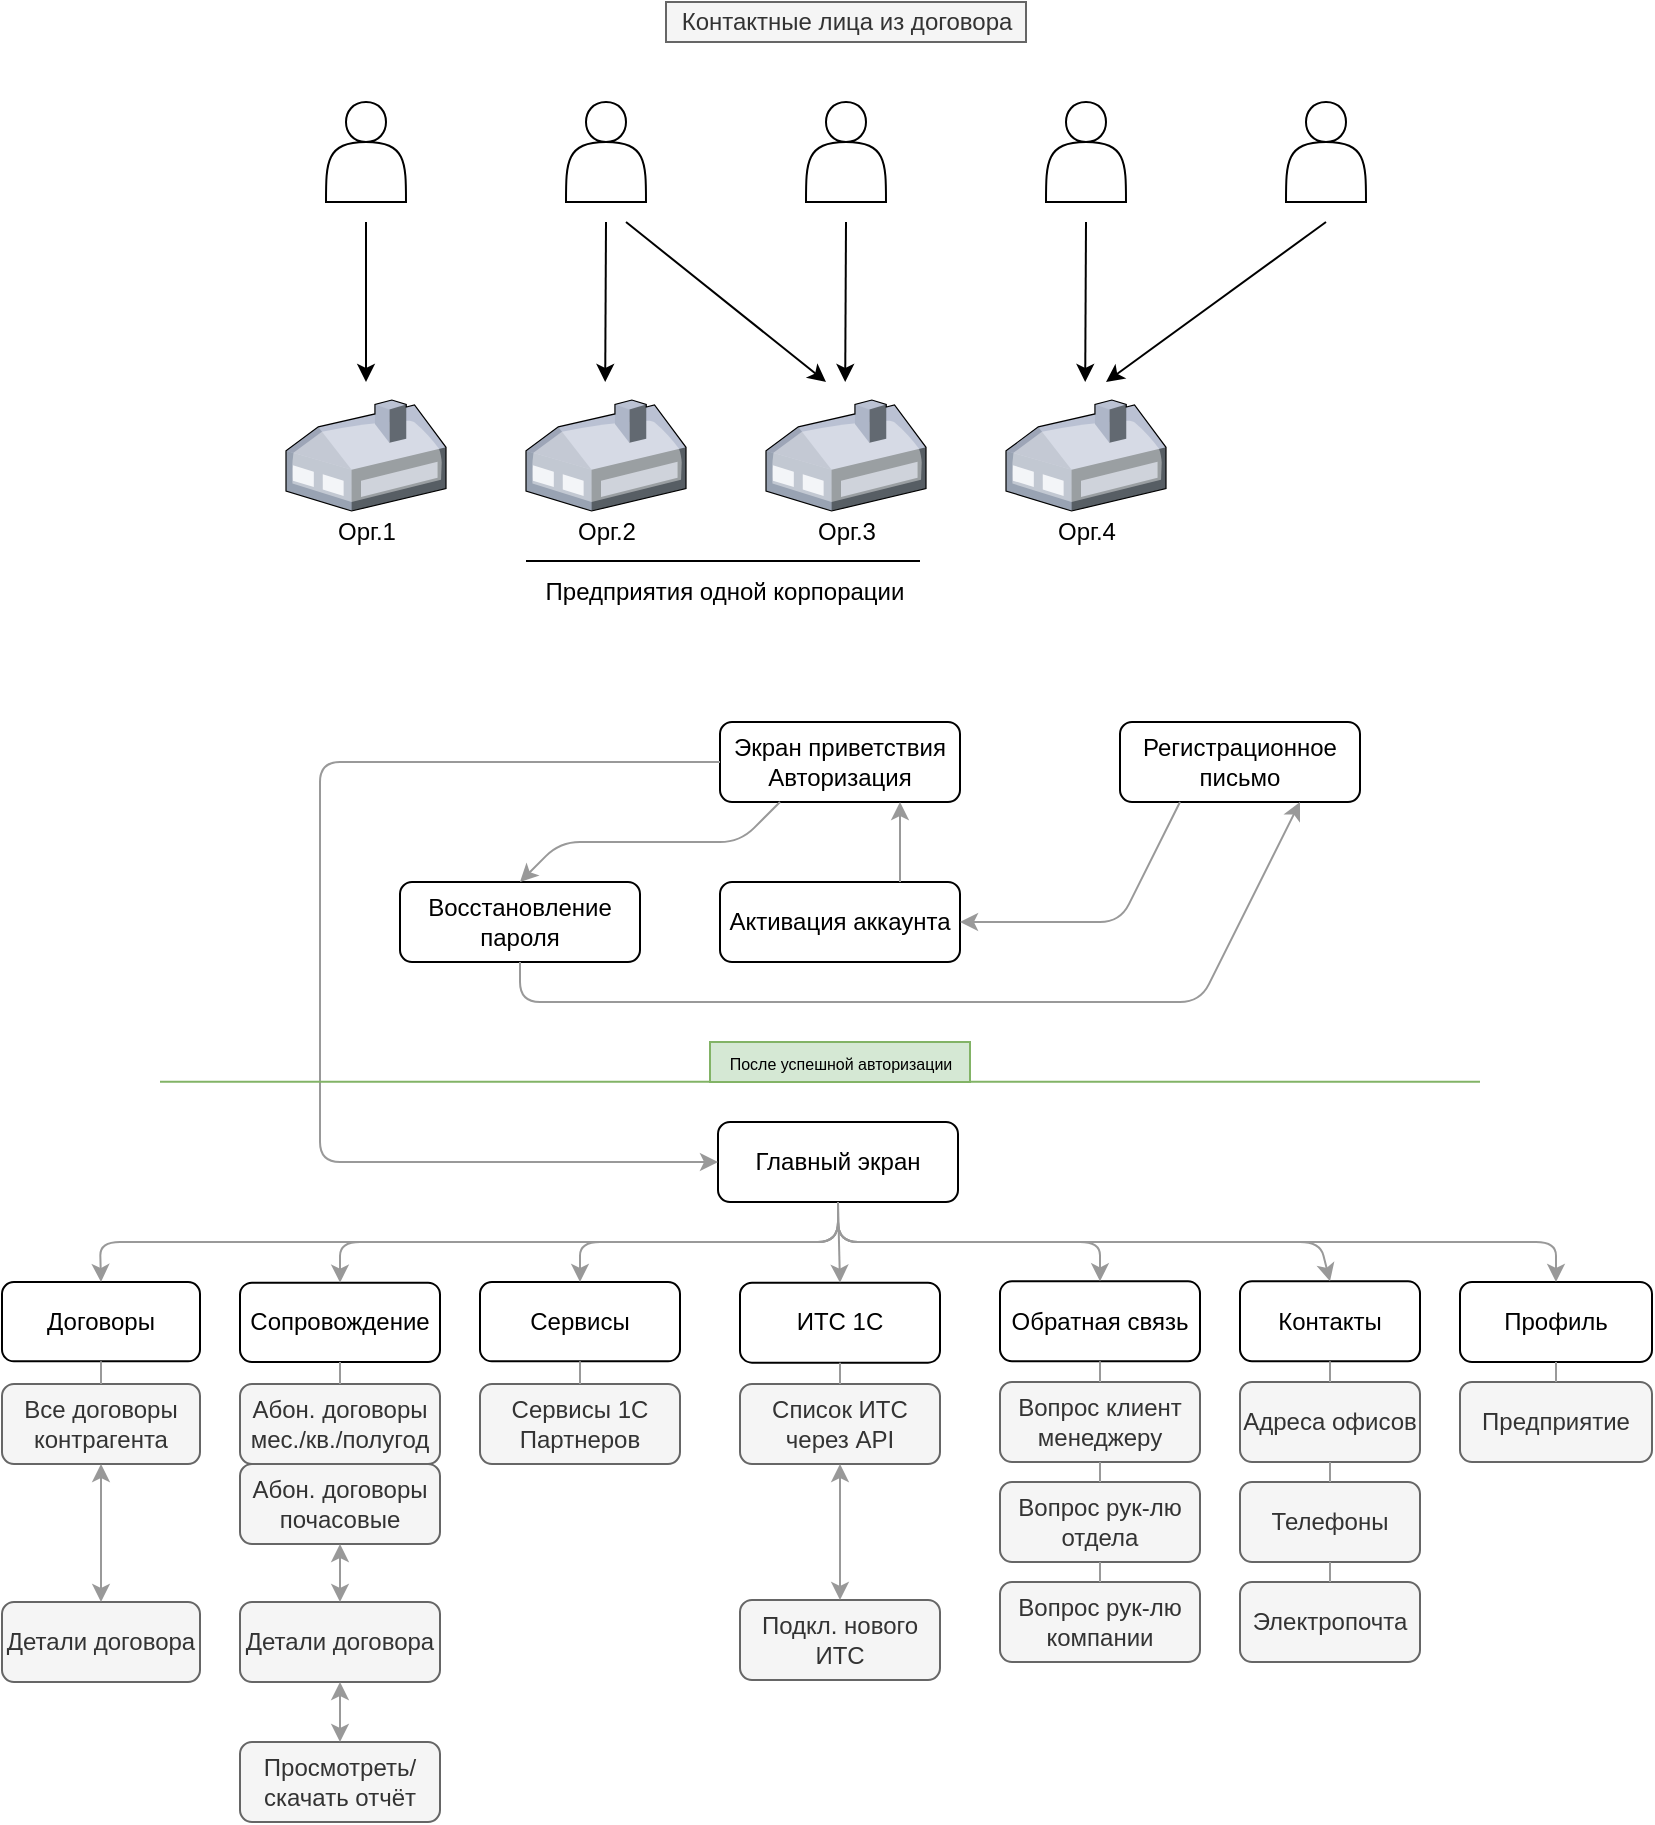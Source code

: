 <mxfile version="18.0.1" type="github">
  <diagram id="Sighrr5EJc3nkvVo9MGu" name="Страница 1">
    <mxGraphModel dx="934" dy="409" grid="1" gridSize="10" guides="1" tooltips="1" connect="1" arrows="1" fold="1" page="1" pageScale="1" pageWidth="827" pageHeight="1169" math="0" shadow="0">
      <root>
        <mxCell id="0" />
        <mxCell id="1" parent="0" />
        <mxCell id="64zmmEyAMitg9ue6WrV5-5" value="" style="verticalLabelPosition=bottom;sketch=0;aspect=fixed;html=1;verticalAlign=top;strokeColor=none;align=center;outlineConnect=0;shape=mxgraph.citrix.home_office;" vertex="1" parent="1">
          <mxGeometry x="143" y="239" width="80" height="55.5" as="geometry" />
        </mxCell>
        <mxCell id="64zmmEyAMitg9ue6WrV5-6" value="" style="verticalLabelPosition=bottom;sketch=0;aspect=fixed;html=1;verticalAlign=top;strokeColor=none;align=center;outlineConnect=0;shape=mxgraph.citrix.home_office;" vertex="1" parent="1">
          <mxGeometry x="263" y="239" width="80" height="55.5" as="geometry" />
        </mxCell>
        <mxCell id="64zmmEyAMitg9ue6WrV5-7" value="" style="verticalLabelPosition=bottom;sketch=0;aspect=fixed;html=1;verticalAlign=top;strokeColor=none;align=center;outlineConnect=0;shape=mxgraph.citrix.home_office;" vertex="1" parent="1">
          <mxGeometry x="383" y="239" width="80" height="55.5" as="geometry" />
        </mxCell>
        <mxCell id="64zmmEyAMitg9ue6WrV5-9" value="" style="endArrow=classic;html=1;rounded=0;" edge="1" parent="1">
          <mxGeometry width="50" height="50" relative="1" as="geometry">
            <mxPoint x="183" y="150" as="sourcePoint" />
            <mxPoint x="183" y="230" as="targetPoint" />
          </mxGeometry>
        </mxCell>
        <mxCell id="64zmmEyAMitg9ue6WrV5-10" value="" style="endArrow=classic;html=1;rounded=0;" edge="1" parent="1">
          <mxGeometry width="50" height="50" relative="1" as="geometry">
            <mxPoint x="303" y="150" as="sourcePoint" />
            <mxPoint x="302.6" y="230" as="targetPoint" />
          </mxGeometry>
        </mxCell>
        <mxCell id="64zmmEyAMitg9ue6WrV5-11" value="" style="endArrow=classic;html=1;rounded=0;" edge="1" parent="1">
          <mxGeometry width="50" height="50" relative="1" as="geometry">
            <mxPoint x="423" y="150" as="sourcePoint" />
            <mxPoint x="422.6" y="230" as="targetPoint" />
          </mxGeometry>
        </mxCell>
        <mxCell id="64zmmEyAMitg9ue6WrV5-12" value="" style="endArrow=classic;html=1;rounded=0;" edge="1" parent="1">
          <mxGeometry width="50" height="50" relative="1" as="geometry">
            <mxPoint x="313" y="150" as="sourcePoint" />
            <mxPoint x="413" y="230" as="targetPoint" />
          </mxGeometry>
        </mxCell>
        <mxCell id="64zmmEyAMitg9ue6WrV5-13" value="Контактные лица из договора" style="text;html=1;align=center;verticalAlign=middle;resizable=0;points=[];autosize=1;strokeColor=#666666;fillColor=#f5f5f5;fontColor=#333333;" vertex="1" parent="1">
          <mxGeometry x="333" y="40" width="180" height="20" as="geometry" />
        </mxCell>
        <mxCell id="64zmmEyAMitg9ue6WrV5-14" value="Орг.1" style="text;html=1;align=center;verticalAlign=middle;resizable=0;points=[];autosize=1;strokeColor=none;fillColor=none;" vertex="1" parent="1">
          <mxGeometry x="163" y="294.5" width="40" height="20" as="geometry" />
        </mxCell>
        <mxCell id="64zmmEyAMitg9ue6WrV5-15" value="Орг.2" style="text;html=1;align=center;verticalAlign=middle;resizable=0;points=[];autosize=1;strokeColor=none;fillColor=none;" vertex="1" parent="1">
          <mxGeometry x="283" y="294.5" width="40" height="20" as="geometry" />
        </mxCell>
        <mxCell id="64zmmEyAMitg9ue6WrV5-16" value="Орг.3" style="text;html=1;align=center;verticalAlign=middle;resizable=0;points=[];autosize=1;strokeColor=none;fillColor=none;" vertex="1" parent="1">
          <mxGeometry x="403" y="294.5" width="40" height="20" as="geometry" />
        </mxCell>
        <mxCell id="64zmmEyAMitg9ue6WrV5-17" value="" style="shape=actor;whiteSpace=wrap;html=1;" vertex="1" parent="1">
          <mxGeometry x="163" y="90" width="40" height="50" as="geometry" />
        </mxCell>
        <mxCell id="64zmmEyAMitg9ue6WrV5-18" value="" style="shape=actor;whiteSpace=wrap;html=1;" vertex="1" parent="1">
          <mxGeometry x="283" y="90" width="40" height="50" as="geometry" />
        </mxCell>
        <mxCell id="64zmmEyAMitg9ue6WrV5-19" value="" style="shape=actor;whiteSpace=wrap;html=1;" vertex="1" parent="1">
          <mxGeometry x="403" y="90" width="40" height="50" as="geometry" />
        </mxCell>
        <mxCell id="64zmmEyAMitg9ue6WrV5-20" value="" style="verticalLabelPosition=bottom;sketch=0;aspect=fixed;html=1;verticalAlign=top;strokeColor=none;align=center;outlineConnect=0;shape=mxgraph.citrix.home_office;" vertex="1" parent="1">
          <mxGeometry x="503" y="239" width="80" height="55.5" as="geometry" />
        </mxCell>
        <mxCell id="64zmmEyAMitg9ue6WrV5-21" value="" style="endArrow=classic;html=1;rounded=0;" edge="1" parent="1">
          <mxGeometry width="50" height="50" relative="1" as="geometry">
            <mxPoint x="543" y="150" as="sourcePoint" />
            <mxPoint x="542.6" y="230.0" as="targetPoint" />
          </mxGeometry>
        </mxCell>
        <mxCell id="64zmmEyAMitg9ue6WrV5-22" value="Орг.4" style="text;html=1;align=center;verticalAlign=middle;resizable=0;points=[];autosize=1;strokeColor=none;fillColor=none;" vertex="1" parent="1">
          <mxGeometry x="523" y="294.5" width="40" height="20" as="geometry" />
        </mxCell>
        <mxCell id="64zmmEyAMitg9ue6WrV5-23" value="" style="shape=actor;whiteSpace=wrap;html=1;" vertex="1" parent="1">
          <mxGeometry x="523" y="90" width="40" height="50" as="geometry" />
        </mxCell>
        <mxCell id="64zmmEyAMitg9ue6WrV5-25" value="" style="endArrow=classic;html=1;rounded=0;" edge="1" parent="1">
          <mxGeometry width="50" height="50" relative="1" as="geometry">
            <mxPoint x="663" y="150" as="sourcePoint" />
            <mxPoint x="553" y="230" as="targetPoint" />
          </mxGeometry>
        </mxCell>
        <mxCell id="64zmmEyAMitg9ue6WrV5-37" value="" style="shape=actor;whiteSpace=wrap;html=1;" vertex="1" parent="1">
          <mxGeometry x="643" y="90" width="40" height="50" as="geometry" />
        </mxCell>
        <mxCell id="64zmmEyAMitg9ue6WrV5-43" value="" style="line;strokeWidth=1;rotatable=0;dashed=0;labelPosition=right;align=left;verticalAlign=middle;spacingTop=0;spacingLeft=6;points=[];portConstraint=eastwest;" vertex="1" parent="1">
          <mxGeometry x="263" y="314.5" width="197" height="10" as="geometry" />
        </mxCell>
        <mxCell id="64zmmEyAMitg9ue6WrV5-44" value="Предприятия одной корпорации" style="text;html=1;align=center;verticalAlign=middle;resizable=0;points=[];autosize=1;strokeColor=none;fillColor=none;" vertex="1" parent="1">
          <mxGeometry x="266.5" y="324.5" width="190" height="20" as="geometry" />
        </mxCell>
        <mxCell id="64zmmEyAMitg9ue6WrV5-46" value="Экран приветствия&lt;br&gt;Авторизация" style="rounded=1;whiteSpace=wrap;html=1;" vertex="1" parent="1">
          <mxGeometry x="360" y="400" width="120" height="40" as="geometry" />
        </mxCell>
        <mxCell id="64zmmEyAMitg9ue6WrV5-47" value="Главный экран" style="rounded=1;whiteSpace=wrap;html=1;" vertex="1" parent="1">
          <mxGeometry x="359" y="600" width="120" height="40" as="geometry" />
        </mxCell>
        <mxCell id="64zmmEyAMitg9ue6WrV5-48" value="" style="endArrow=classic;html=1;rounded=1;exitX=0;exitY=0.5;exitDx=0;exitDy=0;entryX=0;entryY=0.5;entryDx=0;entryDy=0;strokeColor=#999999;strokeWidth=1;startSize=6;jumpSize=6;" edge="1" parent="1" source="64zmmEyAMitg9ue6WrV5-46" target="64zmmEyAMitg9ue6WrV5-47">
          <mxGeometry width="50" height="50" relative="1" as="geometry">
            <mxPoint x="410" y="570" as="sourcePoint" />
            <mxPoint x="460" y="520" as="targetPoint" />
            <Array as="points">
              <mxPoint x="160" y="420" />
              <mxPoint x="160" y="620" />
            </Array>
          </mxGeometry>
        </mxCell>
        <mxCell id="64zmmEyAMitg9ue6WrV5-49" value="Восстановление пароля" style="rounded=1;whiteSpace=wrap;html=1;" vertex="1" parent="1">
          <mxGeometry x="200" y="480" width="120" height="40" as="geometry" />
        </mxCell>
        <mxCell id="64zmmEyAMitg9ue6WrV5-50" value="Активация аккаунта" style="rounded=1;whiteSpace=wrap;html=1;" vertex="1" parent="1">
          <mxGeometry x="360" y="480" width="120" height="40" as="geometry" />
        </mxCell>
        <mxCell id="64zmmEyAMitg9ue6WrV5-52" value="" style="endArrow=classic;html=1;rounded=1;exitX=0.25;exitY=1;exitDx=0;exitDy=0;strokeColor=#999999;entryX=0.5;entryY=0;entryDx=0;entryDy=0;" edge="1" parent="1" source="64zmmEyAMitg9ue6WrV5-46" target="64zmmEyAMitg9ue6WrV5-49">
          <mxGeometry width="50" height="50" relative="1" as="geometry">
            <mxPoint x="130" y="430" as="sourcePoint" />
            <mxPoint x="190" y="470" as="targetPoint" />
            <Array as="points">
              <mxPoint x="370" y="460" />
              <mxPoint x="280" y="460" />
            </Array>
          </mxGeometry>
        </mxCell>
        <mxCell id="64zmmEyAMitg9ue6WrV5-55" value="Регистрационное письмо" style="rounded=1;whiteSpace=wrap;html=1;" vertex="1" parent="1">
          <mxGeometry x="560" y="400" width="120" height="40" as="geometry" />
        </mxCell>
        <mxCell id="64zmmEyAMitg9ue6WrV5-56" value="" style="endArrow=classic;html=1;rounded=1;exitX=0.25;exitY=1;exitDx=0;exitDy=0;entryX=1;entryY=0.5;entryDx=0;entryDy=0;strokeColor=#999999;" edge="1" parent="1" source="64zmmEyAMitg9ue6WrV5-55" target="64zmmEyAMitg9ue6WrV5-50">
          <mxGeometry width="50" height="50" relative="1" as="geometry">
            <mxPoint x="190" y="450" as="sourcePoint" />
            <mxPoint x="190" y="490" as="targetPoint" />
            <Array as="points">
              <mxPoint x="560" y="500" />
            </Array>
          </mxGeometry>
        </mxCell>
        <mxCell id="64zmmEyAMitg9ue6WrV5-57" value="" style="endArrow=classic;html=1;rounded=1;exitX=0.5;exitY=1;exitDx=0;exitDy=0;entryX=0.75;entryY=1;entryDx=0;entryDy=0;strokeColor=#999999;" edge="1" parent="1" source="64zmmEyAMitg9ue6WrV5-49" target="64zmmEyAMitg9ue6WrV5-55">
          <mxGeometry width="50" height="50" relative="1" as="geometry">
            <mxPoint x="670" y="490" as="sourcePoint" />
            <mxPoint x="660" y="540" as="targetPoint" />
            <Array as="points">
              <mxPoint x="260" y="540" />
              <mxPoint x="600" y="540" />
            </Array>
          </mxGeometry>
        </mxCell>
        <mxCell id="64zmmEyAMitg9ue6WrV5-58" value="" style="endArrow=classic;html=1;rounded=1;exitX=0.75;exitY=0;exitDx=0;exitDy=0;entryX=0.75;entryY=1;entryDx=0;entryDy=0;strokeColor=#999999;" edge="1" parent="1" source="64zmmEyAMitg9ue6WrV5-50" target="64zmmEyAMitg9ue6WrV5-46">
          <mxGeometry width="50" height="50" relative="1" as="geometry">
            <mxPoint x="160" y="450" as="sourcePoint" />
            <mxPoint x="160" y="490" as="targetPoint" />
            <Array as="points" />
          </mxGeometry>
        </mxCell>
        <mxCell id="64zmmEyAMitg9ue6WrV5-59" value="Сервисы" style="rounded=1;whiteSpace=wrap;html=1;" vertex="1" parent="1">
          <mxGeometry x="240" y="680" width="100" height="39.67" as="geometry" />
        </mxCell>
        <mxCell id="64zmmEyAMitg9ue6WrV5-60" value="ИТС 1С" style="rounded=1;whiteSpace=wrap;html=1;" vertex="1" parent="1">
          <mxGeometry x="370" y="680.33" width="100" height="40" as="geometry" />
        </mxCell>
        <mxCell id="64zmmEyAMitg9ue6WrV5-61" value="Обратная связь" style="rounded=1;whiteSpace=wrap;html=1;" vertex="1" parent="1">
          <mxGeometry x="500" y="679.67" width="100" height="40" as="geometry" />
        </mxCell>
        <mxCell id="64zmmEyAMitg9ue6WrV5-62" value="Контакты" style="rounded=1;whiteSpace=wrap;html=1;" vertex="1" parent="1">
          <mxGeometry x="620" y="679.67" width="90" height="40" as="geometry" />
        </mxCell>
        <mxCell id="64zmmEyAMitg9ue6WrV5-63" value="Профиль" style="rounded=1;whiteSpace=wrap;html=1;" vertex="1" parent="1">
          <mxGeometry x="730" y="680" width="96" height="40" as="geometry" />
        </mxCell>
        <mxCell id="64zmmEyAMitg9ue6WrV5-64" value="Сопровождение" style="rounded=1;whiteSpace=wrap;html=1;" vertex="1" parent="1">
          <mxGeometry x="120" y="680.33" width="100" height="39.67" as="geometry" />
        </mxCell>
        <mxCell id="64zmmEyAMitg9ue6WrV5-65" value="Договоры" style="rounded=1;whiteSpace=wrap;html=1;" vertex="1" parent="1">
          <mxGeometry x="1" y="680" width="99" height="39.67" as="geometry" />
        </mxCell>
        <mxCell id="64zmmEyAMitg9ue6WrV5-68" value="" style="endArrow=classic;html=1;rounded=1;exitX=0.5;exitY=1;exitDx=0;exitDy=0;entryX=0.5;entryY=0;entryDx=0;entryDy=0;strokeColor=#999999;" edge="1" parent="1" source="64zmmEyAMitg9ue6WrV5-47" target="64zmmEyAMitg9ue6WrV5-60">
          <mxGeometry width="50" height="50" relative="1" as="geometry">
            <mxPoint x="160" y="450" as="sourcePoint" />
            <mxPoint x="160" y="490" as="targetPoint" />
            <Array as="points" />
          </mxGeometry>
        </mxCell>
        <mxCell id="64zmmEyAMitg9ue6WrV5-69" value="" style="endArrow=classic;html=1;rounded=1;entryX=0.5;entryY=0;entryDx=0;entryDy=0;strokeColor=#999999;exitX=0.5;exitY=1;exitDx=0;exitDy=0;" edge="1" parent="1" source="64zmmEyAMitg9ue6WrV5-47" target="64zmmEyAMitg9ue6WrV5-59">
          <mxGeometry width="50" height="50" relative="1" as="geometry">
            <mxPoint x="420" y="640" as="sourcePoint" />
            <mxPoint x="430" y="690.33" as="targetPoint" />
            <Array as="points">
              <mxPoint x="419" y="660" />
              <mxPoint x="290" y="660" />
            </Array>
          </mxGeometry>
        </mxCell>
        <mxCell id="64zmmEyAMitg9ue6WrV5-70" value="" style="endArrow=classic;html=1;rounded=1;entryX=0.5;entryY=0;entryDx=0;entryDy=0;strokeColor=#999999;exitX=0.5;exitY=1;exitDx=0;exitDy=0;" edge="1" parent="1" source="64zmmEyAMitg9ue6WrV5-47" target="64zmmEyAMitg9ue6WrV5-64">
          <mxGeometry width="50" height="50" relative="1" as="geometry">
            <mxPoint x="420" y="640" as="sourcePoint" />
            <mxPoint x="319.5" y="690.0" as="targetPoint" />
            <Array as="points">
              <mxPoint x="419" y="660" />
              <mxPoint x="170" y="660" />
            </Array>
          </mxGeometry>
        </mxCell>
        <mxCell id="64zmmEyAMitg9ue6WrV5-71" value="" style="endArrow=classic;html=1;rounded=1;entryX=0.5;entryY=0;entryDx=0;entryDy=0;strokeColor=#999999;exitX=0.5;exitY=1;exitDx=0;exitDy=0;" edge="1" parent="1" source="64zmmEyAMitg9ue6WrV5-47" target="64zmmEyAMitg9ue6WrV5-65">
          <mxGeometry width="50" height="50" relative="1" as="geometry">
            <mxPoint x="420" y="640" as="sourcePoint" />
            <mxPoint x="207.5" y="690.33" as="targetPoint" />
            <Array as="points">
              <mxPoint x="419" y="660" />
              <mxPoint x="50" y="660" />
            </Array>
          </mxGeometry>
        </mxCell>
        <mxCell id="64zmmEyAMitg9ue6WrV5-72" value="" style="endArrow=classic;html=1;rounded=1;entryX=0.5;entryY=0;entryDx=0;entryDy=0;strokeColor=#999999;exitX=0.5;exitY=1;exitDx=0;exitDy=0;" edge="1" parent="1" source="64zmmEyAMitg9ue6WrV5-47" target="64zmmEyAMitg9ue6WrV5-61">
          <mxGeometry width="50" height="50" relative="1" as="geometry">
            <mxPoint x="420" y="640" as="sourcePoint" />
            <mxPoint x="430" y="690.33" as="targetPoint" />
            <Array as="points">
              <mxPoint x="419" y="660" />
              <mxPoint x="550" y="660" />
            </Array>
          </mxGeometry>
        </mxCell>
        <mxCell id="64zmmEyAMitg9ue6WrV5-73" value="" style="endArrow=classic;html=1;rounded=1;exitX=0.5;exitY=1;exitDx=0;exitDy=0;entryX=0.5;entryY=0;entryDx=0;entryDy=0;strokeColor=#999999;" edge="1" parent="1" source="64zmmEyAMitg9ue6WrV5-47" target="64zmmEyAMitg9ue6WrV5-62">
          <mxGeometry width="50" height="50" relative="1" as="geometry">
            <mxPoint x="430" y="650" as="sourcePoint" />
            <mxPoint x="430" y="690.33" as="targetPoint" />
            <Array as="points">
              <mxPoint x="419" y="660" />
              <mxPoint x="660" y="660" />
            </Array>
          </mxGeometry>
        </mxCell>
        <mxCell id="64zmmEyAMitg9ue6WrV5-74" value="" style="endArrow=classic;html=1;rounded=1;exitX=0.5;exitY=1;exitDx=0;exitDy=0;entryX=0.5;entryY=0;entryDx=0;entryDy=0;strokeColor=#999999;" edge="1" parent="1" source="64zmmEyAMitg9ue6WrV5-47" target="64zmmEyAMitg9ue6WrV5-63">
          <mxGeometry width="50" height="50" relative="1" as="geometry">
            <mxPoint x="450" y="670" as="sourcePoint" />
            <mxPoint x="450" y="710.33" as="targetPoint" />
            <Array as="points">
              <mxPoint x="419" y="660" />
              <mxPoint x="778" y="660" />
            </Array>
          </mxGeometry>
        </mxCell>
        <mxCell id="64zmmEyAMitg9ue6WrV5-75" value="Предприятие" style="rounded=1;whiteSpace=wrap;html=1;fillColor=#f5f5f5;fontColor=#333333;strokeColor=#666666;" vertex="1" parent="1">
          <mxGeometry x="730" y="730" width="96" height="40" as="geometry" />
        </mxCell>
        <mxCell id="64zmmEyAMitg9ue6WrV5-78" value="" style="line;strokeWidth=1;rotatable=0;dashed=0;labelPosition=right;align=left;verticalAlign=middle;spacingTop=0;spacingLeft=6;points=[];portConstraint=eastwest;fontSize=8;fillColor=#d5e8d4;strokeColor=#82b366;" vertex="1" parent="1">
          <mxGeometry x="80" y="575" width="660" height="9.87" as="geometry" />
        </mxCell>
        <mxCell id="64zmmEyAMitg9ue6WrV5-79" value="&lt;font style=&quot;font-size: 8px;&quot;&gt;После успешной авторизации&lt;br&gt;&lt;/font&gt;" style="text;html=1;align=center;verticalAlign=middle;resizable=0;points=[];autosize=1;strokeColor=#82b366;fillColor=#d5e8d4;" vertex="1" parent="1">
          <mxGeometry x="355" y="560" width="130" height="20" as="geometry" />
        </mxCell>
        <mxCell id="64zmmEyAMitg9ue6WrV5-80" value="Подкл. нового ИТС" style="rounded=1;whiteSpace=wrap;html=1;fillColor=#f5f5f5;fontColor=#333333;strokeColor=#666666;" vertex="1" parent="1">
          <mxGeometry x="370" y="839" width="100" height="40" as="geometry" />
        </mxCell>
        <mxCell id="64zmmEyAMitg9ue6WrV5-83" value="Адреса офисов" style="rounded=1;whiteSpace=wrap;html=1;fillColor=#f5f5f5;fontColor=#333333;strokeColor=#666666;" vertex="1" parent="1">
          <mxGeometry x="620" y="730" width="90" height="40" as="geometry" />
        </mxCell>
        <mxCell id="64zmmEyAMitg9ue6WrV5-84" value="Телефоны" style="rounded=1;whiteSpace=wrap;html=1;fillColor=#f5f5f5;fontColor=#333333;strokeColor=#666666;" vertex="1" parent="1">
          <mxGeometry x="620" y="780" width="90" height="40" as="geometry" />
        </mxCell>
        <mxCell id="64zmmEyAMitg9ue6WrV5-85" value="Электропочта" style="rounded=1;whiteSpace=wrap;html=1;fillColor=#f5f5f5;fontColor=#333333;strokeColor=#666666;" vertex="1" parent="1">
          <mxGeometry x="620" y="830" width="90" height="40" as="geometry" />
        </mxCell>
        <mxCell id="64zmmEyAMitg9ue6WrV5-87" value="" style="endArrow=none;html=1;rounded=0;fontSize=8;strokeColor=#999999;entryX=0.5;entryY=1;entryDx=0;entryDy=0;" edge="1" parent="1" source="64zmmEyAMitg9ue6WrV5-83" target="64zmmEyAMitg9ue6WrV5-62">
          <mxGeometry relative="1" as="geometry">
            <mxPoint x="295" y="840" as="sourcePoint" />
            <mxPoint x="455" y="840" as="targetPoint" />
          </mxGeometry>
        </mxCell>
        <mxCell id="64zmmEyAMitg9ue6WrV5-88" value="" style="endArrow=none;html=1;rounded=0;fontSize=8;strokeColor=#999999;entryX=0.5;entryY=1;entryDx=0;entryDy=0;exitX=0.5;exitY=0;exitDx=0;exitDy=0;" edge="1" parent="1" source="64zmmEyAMitg9ue6WrV5-84" target="64zmmEyAMitg9ue6WrV5-83">
          <mxGeometry relative="1" as="geometry">
            <mxPoint x="655" y="791" as="sourcePoint" />
            <mxPoint x="655" y="781" as="targetPoint" />
          </mxGeometry>
        </mxCell>
        <mxCell id="64zmmEyAMitg9ue6WrV5-89" value="" style="endArrow=none;html=1;rounded=0;fontSize=8;strokeColor=#999999;entryX=0.5;entryY=1;entryDx=0;entryDy=0;exitX=0.5;exitY=0;exitDx=0;exitDy=0;" edge="1" parent="1" source="64zmmEyAMitg9ue6WrV5-85" target="64zmmEyAMitg9ue6WrV5-84">
          <mxGeometry relative="1" as="geometry">
            <mxPoint x="675" y="742" as="sourcePoint" />
            <mxPoint x="675" y="722" as="targetPoint" />
          </mxGeometry>
        </mxCell>
        <mxCell id="64zmmEyAMitg9ue6WrV5-90" value="Вопрос клиент менеджеру" style="rounded=1;whiteSpace=wrap;html=1;fillColor=#f5f5f5;fontColor=#333333;strokeColor=#666666;" vertex="1" parent="1">
          <mxGeometry x="500" y="730" width="100" height="40" as="geometry" />
        </mxCell>
        <mxCell id="64zmmEyAMitg9ue6WrV5-91" value="Вопрос рук-лю&lt;br&gt;отдела" style="rounded=1;whiteSpace=wrap;html=1;fillColor=#f5f5f5;fontColor=#333333;strokeColor=#666666;" vertex="1" parent="1">
          <mxGeometry x="500" y="780" width="100" height="40" as="geometry" />
        </mxCell>
        <mxCell id="64zmmEyAMitg9ue6WrV5-92" value="Вопрос рук-лю&lt;br&gt;компании" style="rounded=1;whiteSpace=wrap;html=1;fillColor=#f5f5f5;fontColor=#333333;strokeColor=#666666;" vertex="1" parent="1">
          <mxGeometry x="500" y="830" width="100" height="40" as="geometry" />
        </mxCell>
        <mxCell id="64zmmEyAMitg9ue6WrV5-93" value="" style="endArrow=none;html=1;rounded=0;fontSize=8;strokeColor=#999999;entryX=0.5;entryY=1;entryDx=0;entryDy=0;exitX=0.5;exitY=0;exitDx=0;exitDy=0;" edge="1" parent="1" source="64zmmEyAMitg9ue6WrV5-75" target="64zmmEyAMitg9ue6WrV5-63">
          <mxGeometry relative="1" as="geometry">
            <mxPoint x="657" y="750" as="sourcePoint" />
            <mxPoint x="657" y="730" as="targetPoint" />
          </mxGeometry>
        </mxCell>
        <mxCell id="64zmmEyAMitg9ue6WrV5-94" value="" style="endArrow=none;html=1;rounded=0;fontSize=8;strokeColor=#999999;entryX=0.5;entryY=1;entryDx=0;entryDy=0;exitX=0.5;exitY=0;exitDx=0;exitDy=0;" edge="1" parent="1" source="64zmmEyAMitg9ue6WrV5-90" target="64zmmEyAMitg9ue6WrV5-61">
          <mxGeometry relative="1" as="geometry">
            <mxPoint x="674" y="760" as="sourcePoint" />
            <mxPoint x="674" y="740" as="targetPoint" />
          </mxGeometry>
        </mxCell>
        <mxCell id="64zmmEyAMitg9ue6WrV5-95" value="" style="endArrow=none;html=1;rounded=0;fontSize=8;strokeColor=#999999;entryX=0.5;entryY=1;entryDx=0;entryDy=0;exitX=0.5;exitY=0;exitDx=0;exitDy=0;" edge="1" parent="1" source="64zmmEyAMitg9ue6WrV5-91" target="64zmmEyAMitg9ue6WrV5-90">
          <mxGeometry relative="1" as="geometry">
            <mxPoint x="684" y="761" as="sourcePoint" />
            <mxPoint x="684" y="741" as="targetPoint" />
          </mxGeometry>
        </mxCell>
        <mxCell id="64zmmEyAMitg9ue6WrV5-96" value="" style="endArrow=none;html=1;rounded=0;fontSize=8;strokeColor=#999999;entryX=0.5;entryY=1;entryDx=0;entryDy=0;exitX=0.5;exitY=0;exitDx=0;exitDy=0;" edge="1" parent="1" source="64zmmEyAMitg9ue6WrV5-92" target="64zmmEyAMitg9ue6WrV5-91">
          <mxGeometry relative="1" as="geometry">
            <mxPoint x="694" y="762" as="sourcePoint" />
            <mxPoint x="694" y="742" as="targetPoint" />
          </mxGeometry>
        </mxCell>
        <mxCell id="64zmmEyAMitg9ue6WrV5-97" value="Список ИТС через API" style="rounded=1;whiteSpace=wrap;html=1;fillColor=#f5f5f5;fontColor=#333333;strokeColor=#666666;" vertex="1" parent="1">
          <mxGeometry x="370" y="731" width="100" height="40" as="geometry" />
        </mxCell>
        <mxCell id="64zmmEyAMitg9ue6WrV5-98" value="" style="endArrow=none;html=1;rounded=0;fontSize=8;strokeColor=#999999;entryX=0.5;entryY=1;entryDx=0;entryDy=0;" edge="1" parent="1" source="64zmmEyAMitg9ue6WrV5-97" target="64zmmEyAMitg9ue6WrV5-60">
          <mxGeometry relative="1" as="geometry">
            <mxPoint x="542" y="750" as="sourcePoint" />
            <mxPoint x="542" y="730" as="targetPoint" />
          </mxGeometry>
        </mxCell>
        <mxCell id="64zmmEyAMitg9ue6WrV5-99" value="" style="endArrow=classic;html=1;rounded=0;fontSize=8;strokeColor=#999999;entryX=0.5;entryY=1;entryDx=0;entryDy=0;exitX=0.5;exitY=0;exitDx=0;exitDy=0;startArrow=classic;startFill=1;endFill=1;" edge="1" parent="1" source="64zmmEyAMitg9ue6WrV5-80" target="64zmmEyAMitg9ue6WrV5-97">
          <mxGeometry relative="1" as="geometry">
            <mxPoint x="432" y="740" as="sourcePoint" />
            <mxPoint x="432" y="720.33" as="targetPoint" />
          </mxGeometry>
        </mxCell>
        <mxCell id="64zmmEyAMitg9ue6WrV5-100" value="Сервисы 1С Партнеров" style="rounded=1;whiteSpace=wrap;html=1;fillColor=#f5f5f5;fontColor=#333333;strokeColor=#666666;" vertex="1" parent="1">
          <mxGeometry x="240" y="731" width="100" height="40" as="geometry" />
        </mxCell>
        <mxCell id="64zmmEyAMitg9ue6WrV5-103" value="" style="endArrow=none;html=1;rounded=0;fontSize=8;strokeColor=#999999;entryX=0.5;entryY=1;entryDx=0;entryDy=0;exitX=0.5;exitY=0;exitDx=0;exitDy=0;" edge="1" parent="1" source="64zmmEyAMitg9ue6WrV5-100" target="64zmmEyAMitg9ue6WrV5-59">
          <mxGeometry relative="1" as="geometry">
            <mxPoint x="317" y="800" as="sourcePoint" />
            <mxPoint x="287" y="810" as="targetPoint" />
          </mxGeometry>
        </mxCell>
        <mxCell id="64zmmEyAMitg9ue6WrV5-106" value="Абон. договоры&lt;br&gt;мес./кв./полугод" style="rounded=1;whiteSpace=wrap;html=1;fillColor=#f5f5f5;fontColor=#333333;strokeColor=#666666;" vertex="1" parent="1">
          <mxGeometry x="120" y="731" width="100" height="40" as="geometry" />
        </mxCell>
        <mxCell id="64zmmEyAMitg9ue6WrV5-107" value="Абон. договоры&lt;br&gt;почасовые" style="rounded=1;whiteSpace=wrap;html=1;fillColor=#f5f5f5;fontColor=#333333;strokeColor=#666666;" vertex="1" parent="1">
          <mxGeometry x="120" y="771" width="100" height="40" as="geometry" />
        </mxCell>
        <mxCell id="64zmmEyAMitg9ue6WrV5-108" value="Все договоры&lt;br&gt;контрагента" style="rounded=1;whiteSpace=wrap;html=1;fillColor=#f5f5f5;fontColor=#333333;strokeColor=#666666;" vertex="1" parent="1">
          <mxGeometry x="1" y="731" width="99" height="40" as="geometry" />
        </mxCell>
        <mxCell id="64zmmEyAMitg9ue6WrV5-109" value="" style="endArrow=none;html=1;rounded=0;fontSize=8;strokeColor=#999999;entryX=0.5;entryY=1;entryDx=0;entryDy=0;exitX=0.5;exitY=0;exitDx=0;exitDy=0;" edge="1" parent="1" source="64zmmEyAMitg9ue6WrV5-106" target="64zmmEyAMitg9ue6WrV5-64">
          <mxGeometry relative="1" as="geometry">
            <mxPoint x="307.5" y="741" as="sourcePoint" />
            <mxPoint x="307.5" y="729.67" as="targetPoint" />
          </mxGeometry>
        </mxCell>
        <mxCell id="64zmmEyAMitg9ue6WrV5-110" value="" style="endArrow=none;html=1;rounded=0;fontSize=8;strokeColor=#999999;entryX=0.5;entryY=1;entryDx=0;entryDy=0;exitX=0.5;exitY=0;exitDx=0;exitDy=0;" edge="1" parent="1" source="64zmmEyAMitg9ue6WrV5-107" target="64zmmEyAMitg9ue6WrV5-106">
          <mxGeometry relative="1" as="geometry">
            <mxPoint x="317.5" y="751" as="sourcePoint" />
            <mxPoint x="317.5" y="739.67" as="targetPoint" />
          </mxGeometry>
        </mxCell>
        <mxCell id="64zmmEyAMitg9ue6WrV5-111" value="" style="endArrow=none;html=1;rounded=0;fontSize=8;strokeColor=#999999;entryX=0.5;entryY=1;entryDx=0;entryDy=0;exitX=0.5;exitY=0;exitDx=0;exitDy=0;" edge="1" parent="1" source="64zmmEyAMitg9ue6WrV5-108" target="64zmmEyAMitg9ue6WrV5-65">
          <mxGeometry relative="1" as="geometry">
            <mxPoint x="328.5" y="761" as="sourcePoint" />
            <mxPoint x="328.5" y="749.67" as="targetPoint" />
          </mxGeometry>
        </mxCell>
        <mxCell id="64zmmEyAMitg9ue6WrV5-114" value="Детали договора" style="rounded=1;whiteSpace=wrap;html=1;fillColor=#f5f5f5;fontColor=#333333;strokeColor=#666666;" vertex="1" parent="1">
          <mxGeometry x="1" y="840" width="99" height="40" as="geometry" />
        </mxCell>
        <mxCell id="64zmmEyAMitg9ue6WrV5-115" value="" style="endArrow=classic;html=1;rounded=1;exitX=0.5;exitY=1;exitDx=0;exitDy=0;strokeColor=#999999;entryX=0.5;entryY=0;entryDx=0;entryDy=0;startArrow=classic;startFill=1;" edge="1" parent="1" source="64zmmEyAMitg9ue6WrV5-108" target="64zmmEyAMitg9ue6WrV5-114">
          <mxGeometry width="50" height="50" relative="1" as="geometry">
            <mxPoint x="429" y="640" as="sourcePoint" />
            <mxPoint x="50" y="780" as="targetPoint" />
            <Array as="points" />
          </mxGeometry>
        </mxCell>
        <mxCell id="64zmmEyAMitg9ue6WrV5-116" value="Детали договора" style="rounded=1;whiteSpace=wrap;html=1;fillColor=#f5f5f5;fontColor=#333333;strokeColor=#666666;" vertex="1" parent="1">
          <mxGeometry x="120" y="840" width="100" height="40" as="geometry" />
        </mxCell>
        <mxCell id="64zmmEyAMitg9ue6WrV5-118" value="Просмотреть/скачать отчёт" style="rounded=1;whiteSpace=wrap;html=1;fillColor=#f5f5f5;fontColor=#333333;strokeColor=#666666;" vertex="1" parent="1">
          <mxGeometry x="120" y="910" width="100" height="40" as="geometry" />
        </mxCell>
        <mxCell id="64zmmEyAMitg9ue6WrV5-119" value="" style="endArrow=classic;html=1;rounded=1;strokeColor=#999999;entryX=0.5;entryY=0;entryDx=0;entryDy=0;exitX=0.5;exitY=1;exitDx=0;exitDy=0;startArrow=classic;startFill=1;" edge="1" parent="1" source="64zmmEyAMitg9ue6WrV5-107" target="64zmmEyAMitg9ue6WrV5-116">
          <mxGeometry width="50" height="50" relative="1" as="geometry">
            <mxPoint x="180" y="820" as="sourcePoint" />
            <mxPoint x="60.5" y="840" as="targetPoint" />
            <Array as="points" />
          </mxGeometry>
        </mxCell>
        <mxCell id="64zmmEyAMitg9ue6WrV5-121" value="" style="endArrow=classic;html=1;rounded=1;strokeColor=#999999;entryX=0.5;entryY=0;entryDx=0;entryDy=0;exitX=0.5;exitY=1;exitDx=0;exitDy=0;startArrow=classic;startFill=1;" edge="1" parent="1" source="64zmmEyAMitg9ue6WrV5-116" target="64zmmEyAMitg9ue6WrV5-118">
          <mxGeometry width="50" height="50" relative="1" as="geometry">
            <mxPoint x="180" y="831" as="sourcePoint" />
            <mxPoint x="180" y="850" as="targetPoint" />
            <Array as="points" />
          </mxGeometry>
        </mxCell>
      </root>
    </mxGraphModel>
  </diagram>
</mxfile>
